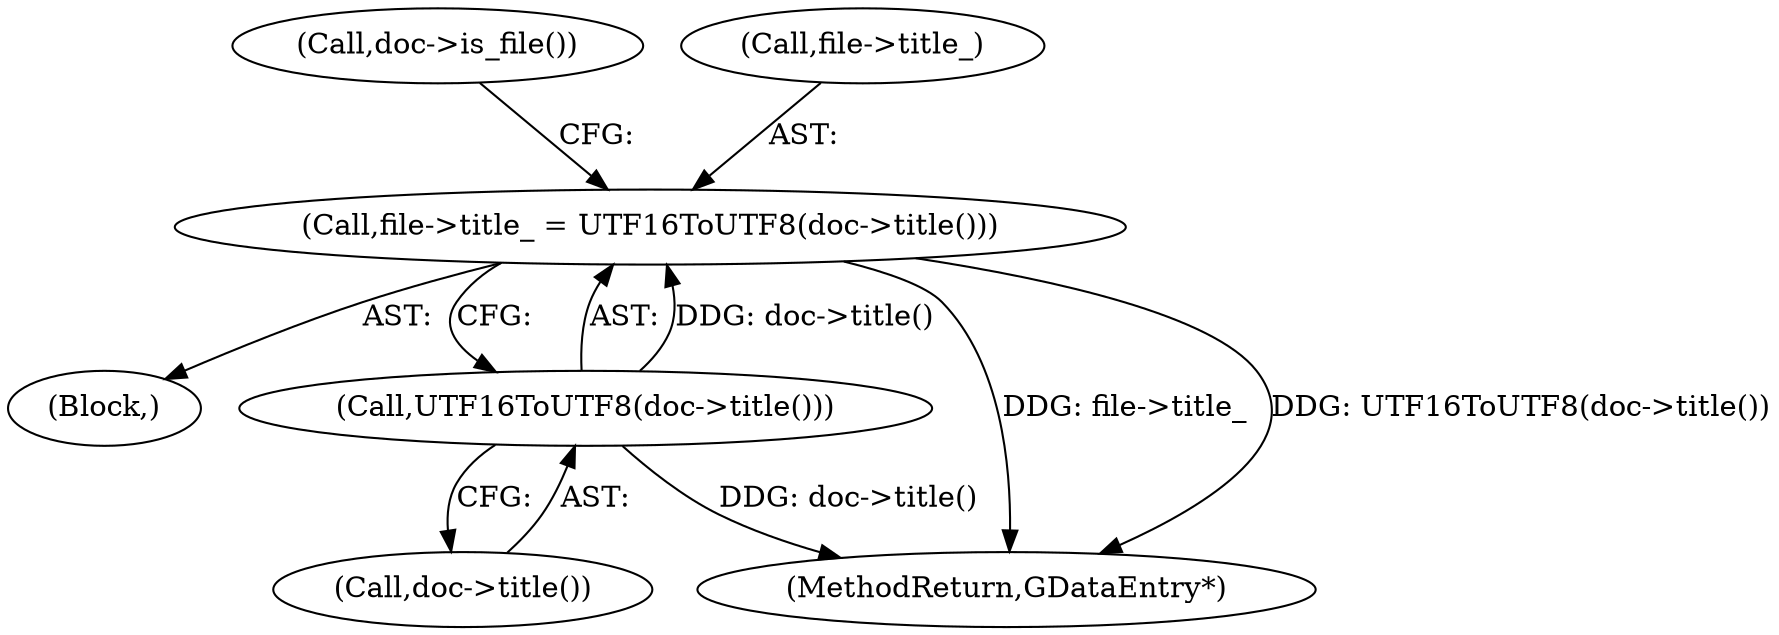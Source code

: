 digraph "0_Chrome_dd3b6fe574edad231c01c78e4647a74c38dc4178_5@pointer" {
"1000114" [label="(Call,file->title_ = UTF16ToUTF8(doc->title()))"];
"1000118" [label="(Call,UTF16ToUTF8(doc->title()))"];
"1000104" [label="(Block,)"];
"1000118" [label="(Call,UTF16ToUTF8(doc->title()))"];
"1000264" [label="(MethodReturn,GDataEntry*)"];
"1000119" [label="(Call,doc->title())"];
"1000121" [label="(Call,doc->is_file())"];
"1000114" [label="(Call,file->title_ = UTF16ToUTF8(doc->title()))"];
"1000115" [label="(Call,file->title_)"];
"1000114" -> "1000104"  [label="AST: "];
"1000114" -> "1000118"  [label="CFG: "];
"1000115" -> "1000114"  [label="AST: "];
"1000118" -> "1000114"  [label="AST: "];
"1000121" -> "1000114"  [label="CFG: "];
"1000114" -> "1000264"  [label="DDG: file->title_"];
"1000114" -> "1000264"  [label="DDG: UTF16ToUTF8(doc->title())"];
"1000118" -> "1000114"  [label="DDG: doc->title()"];
"1000118" -> "1000119"  [label="CFG: "];
"1000119" -> "1000118"  [label="AST: "];
"1000118" -> "1000264"  [label="DDG: doc->title()"];
}
